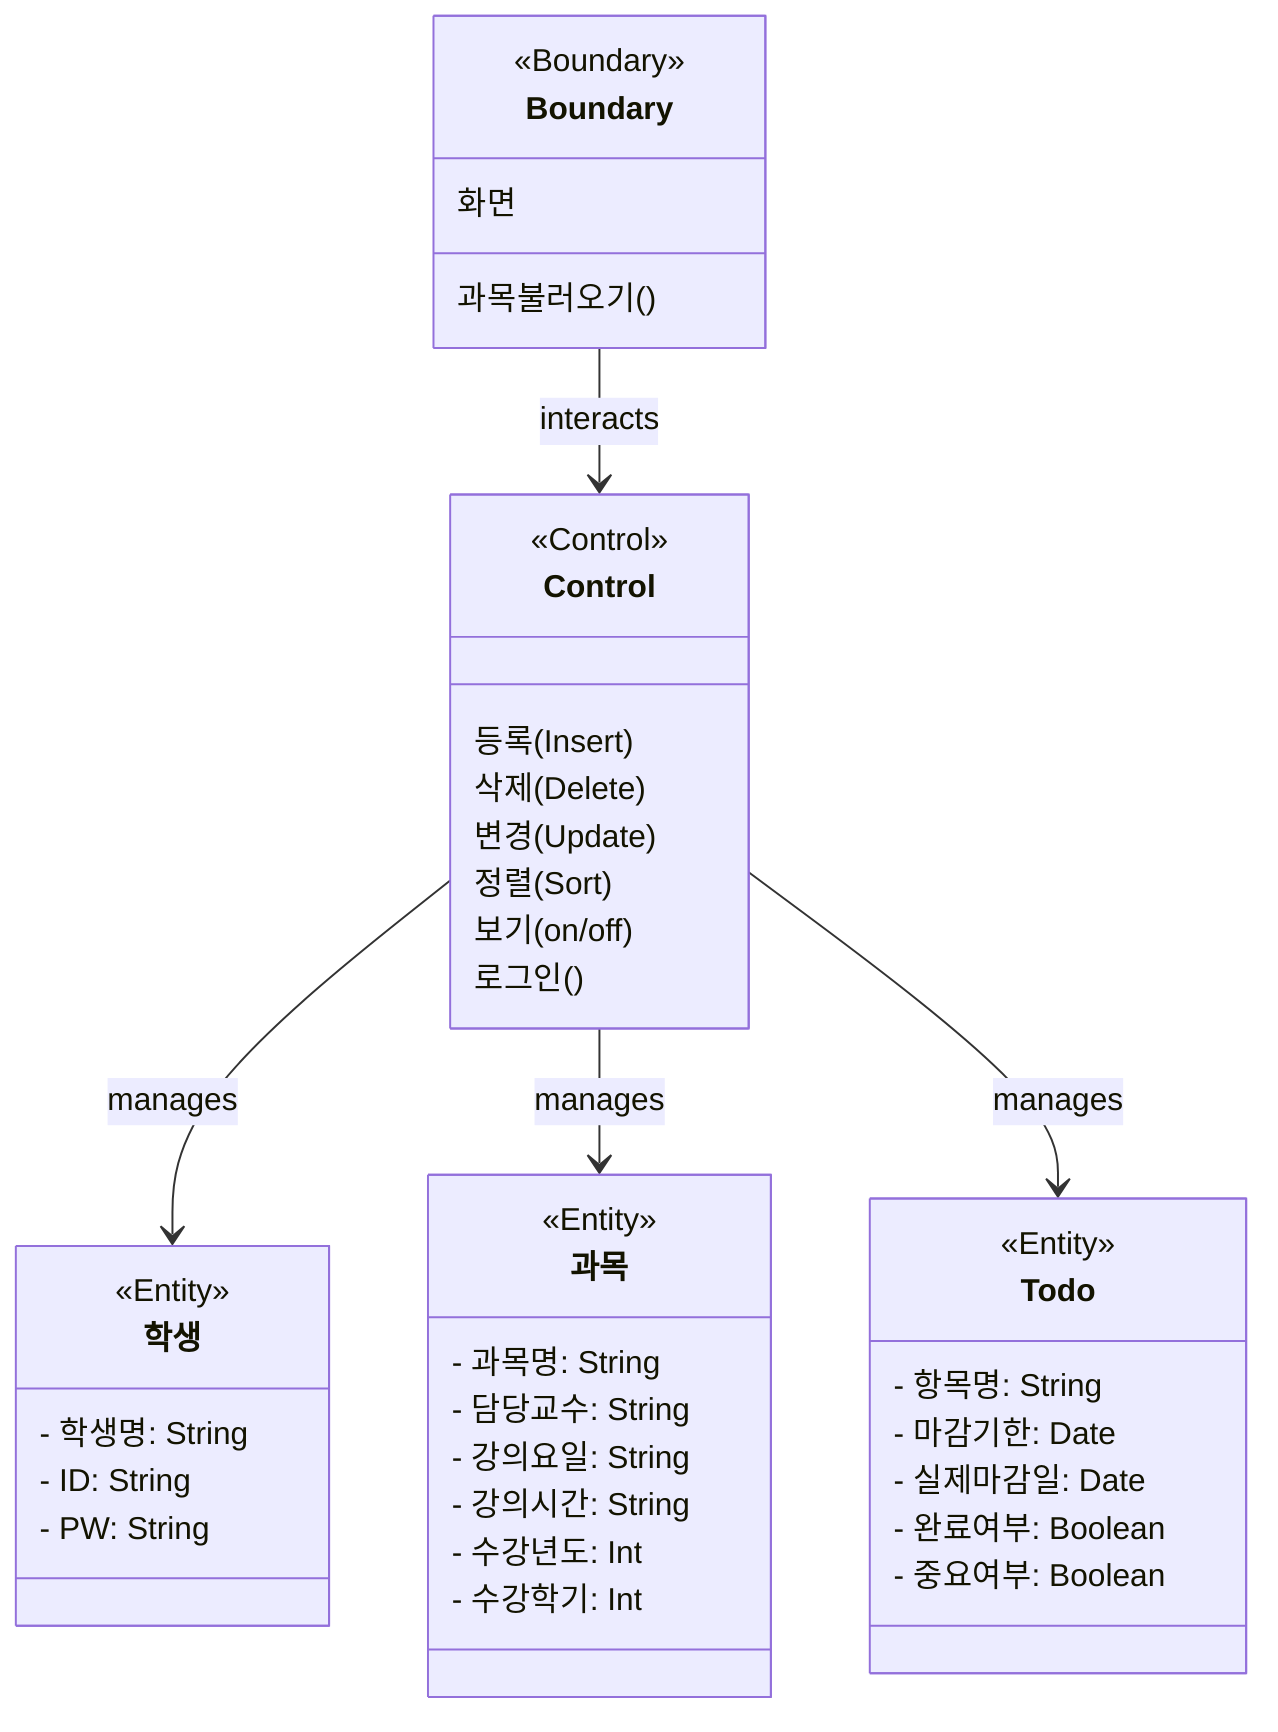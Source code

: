 classDiagram
    class Boundary {
        <<Boundary>>
        화면
        과목불러오기()
    }

    class Control {
        <<Control>>
        등록(Insert)
        삭제(Delete)
        변경(Update)
        정렬(Sort)
        보기(on/off)
        로그인()
    }

    class 학생 {
        <<Entity>>
        - 학생명: String
        - ID: String
        - PW: String
    }

    class 과목 {
        <<Entity>>
        - 과목명: String
        - 담당교수: String
        - 강의요일: String
        - 강의시간: String
        - 수강년도: Int
        - 수강학기: Int
    }

    class Todo {
        <<Entity>>
        - 항목명: String
        - 마감기한: Date
        - 실제마감일: Date
        - 완료여부: Boolean
        - 중요여부: Boolean
    }

    Boundary --> Control : interacts
    Control --> 학생 : manages
    Control --> 과목 : manages
    Control --> Todo : manages
